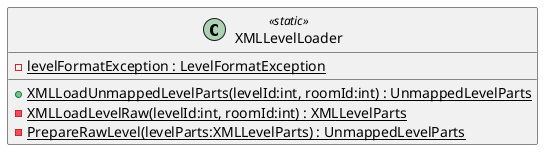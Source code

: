 @startuml
class XMLLevelLoader <<static>> {
    - {static} levelFormatException : LevelFormatException
    + {static} XMLLoadUnmappedLevelParts(levelId:int, roomId:int) : UnmappedLevelParts
    - {static} XMLLoadLevelRaw(levelId:int, roomId:int) : XMLLevelParts
    - {static} PrepareRawLevel(levelParts:XMLLevelParts) : UnmappedLevelParts
}
@enduml
